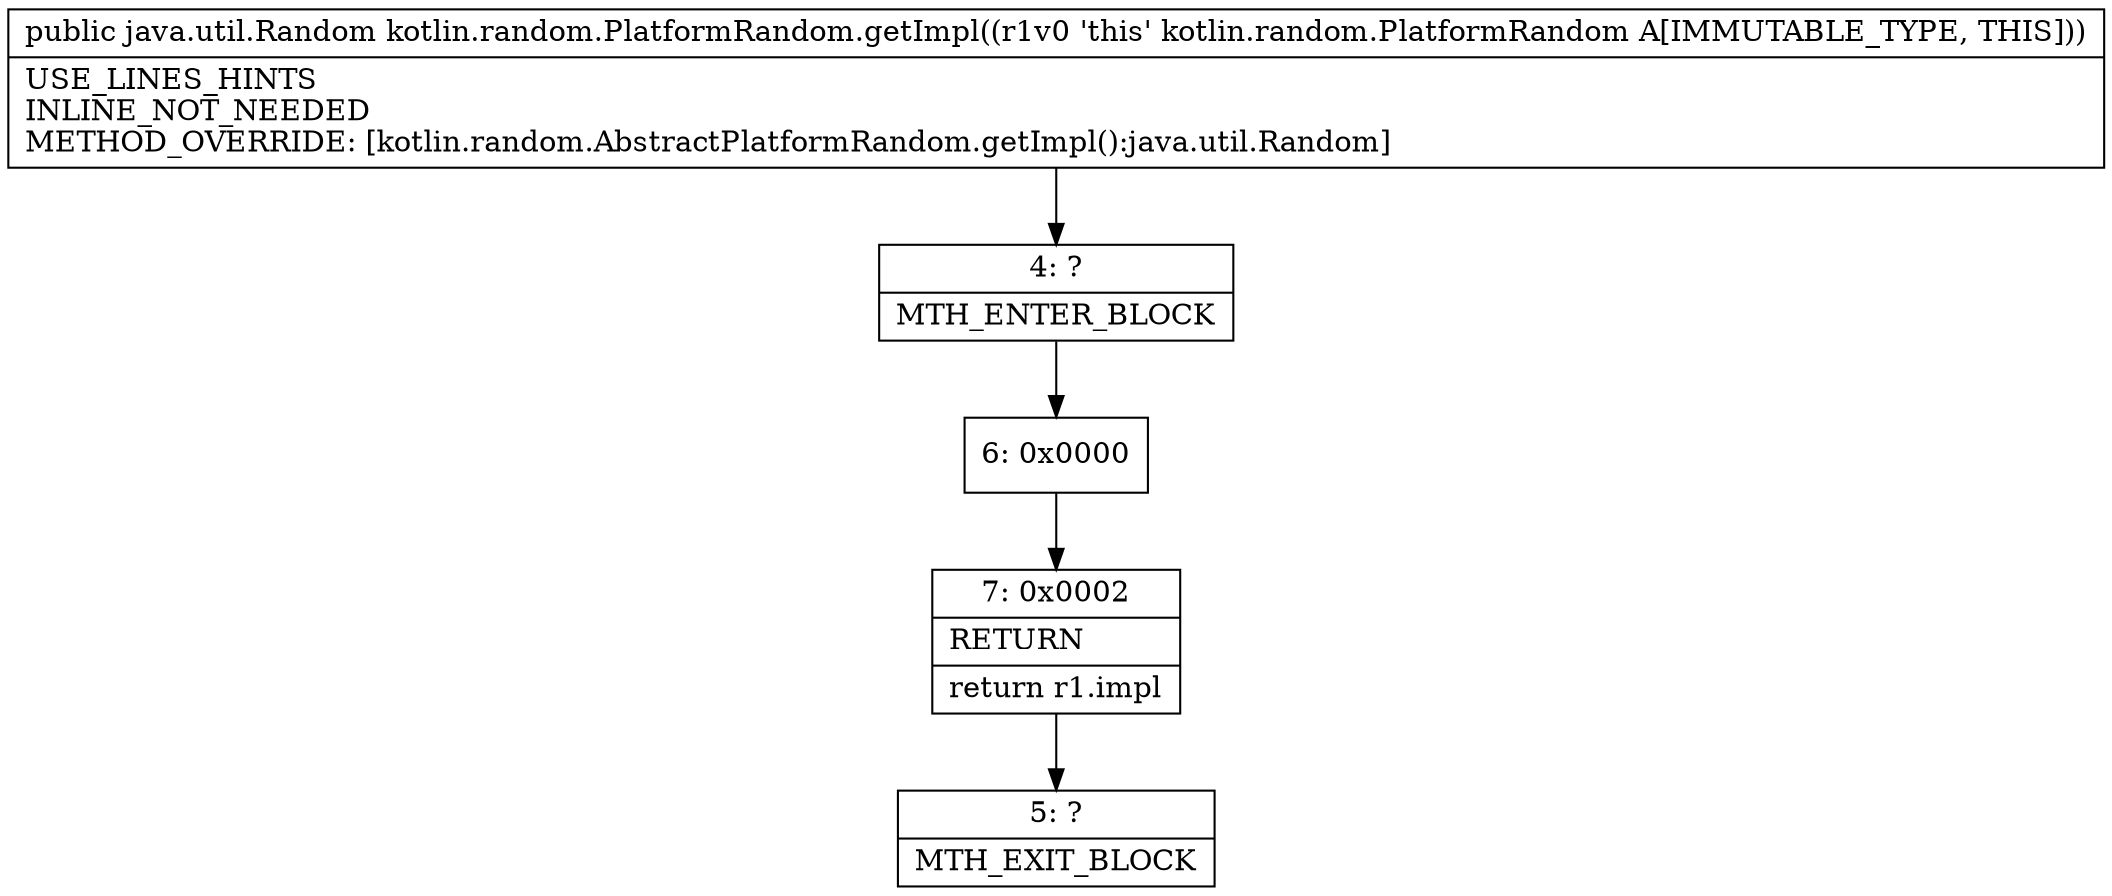 digraph "CFG forkotlin.random.PlatformRandom.getImpl()Ljava\/util\/Random;" {
Node_4 [shape=record,label="{4\:\ ?|MTH_ENTER_BLOCK\l}"];
Node_6 [shape=record,label="{6\:\ 0x0000}"];
Node_7 [shape=record,label="{7\:\ 0x0002|RETURN\l|return r1.impl\l}"];
Node_5 [shape=record,label="{5\:\ ?|MTH_EXIT_BLOCK\l}"];
MethodNode[shape=record,label="{public java.util.Random kotlin.random.PlatformRandom.getImpl((r1v0 'this' kotlin.random.PlatformRandom A[IMMUTABLE_TYPE, THIS]))  | USE_LINES_HINTS\lINLINE_NOT_NEEDED\lMETHOD_OVERRIDE: [kotlin.random.AbstractPlatformRandom.getImpl():java.util.Random]\l}"];
MethodNode -> Node_4;Node_4 -> Node_6;
Node_6 -> Node_7;
Node_7 -> Node_5;
}

